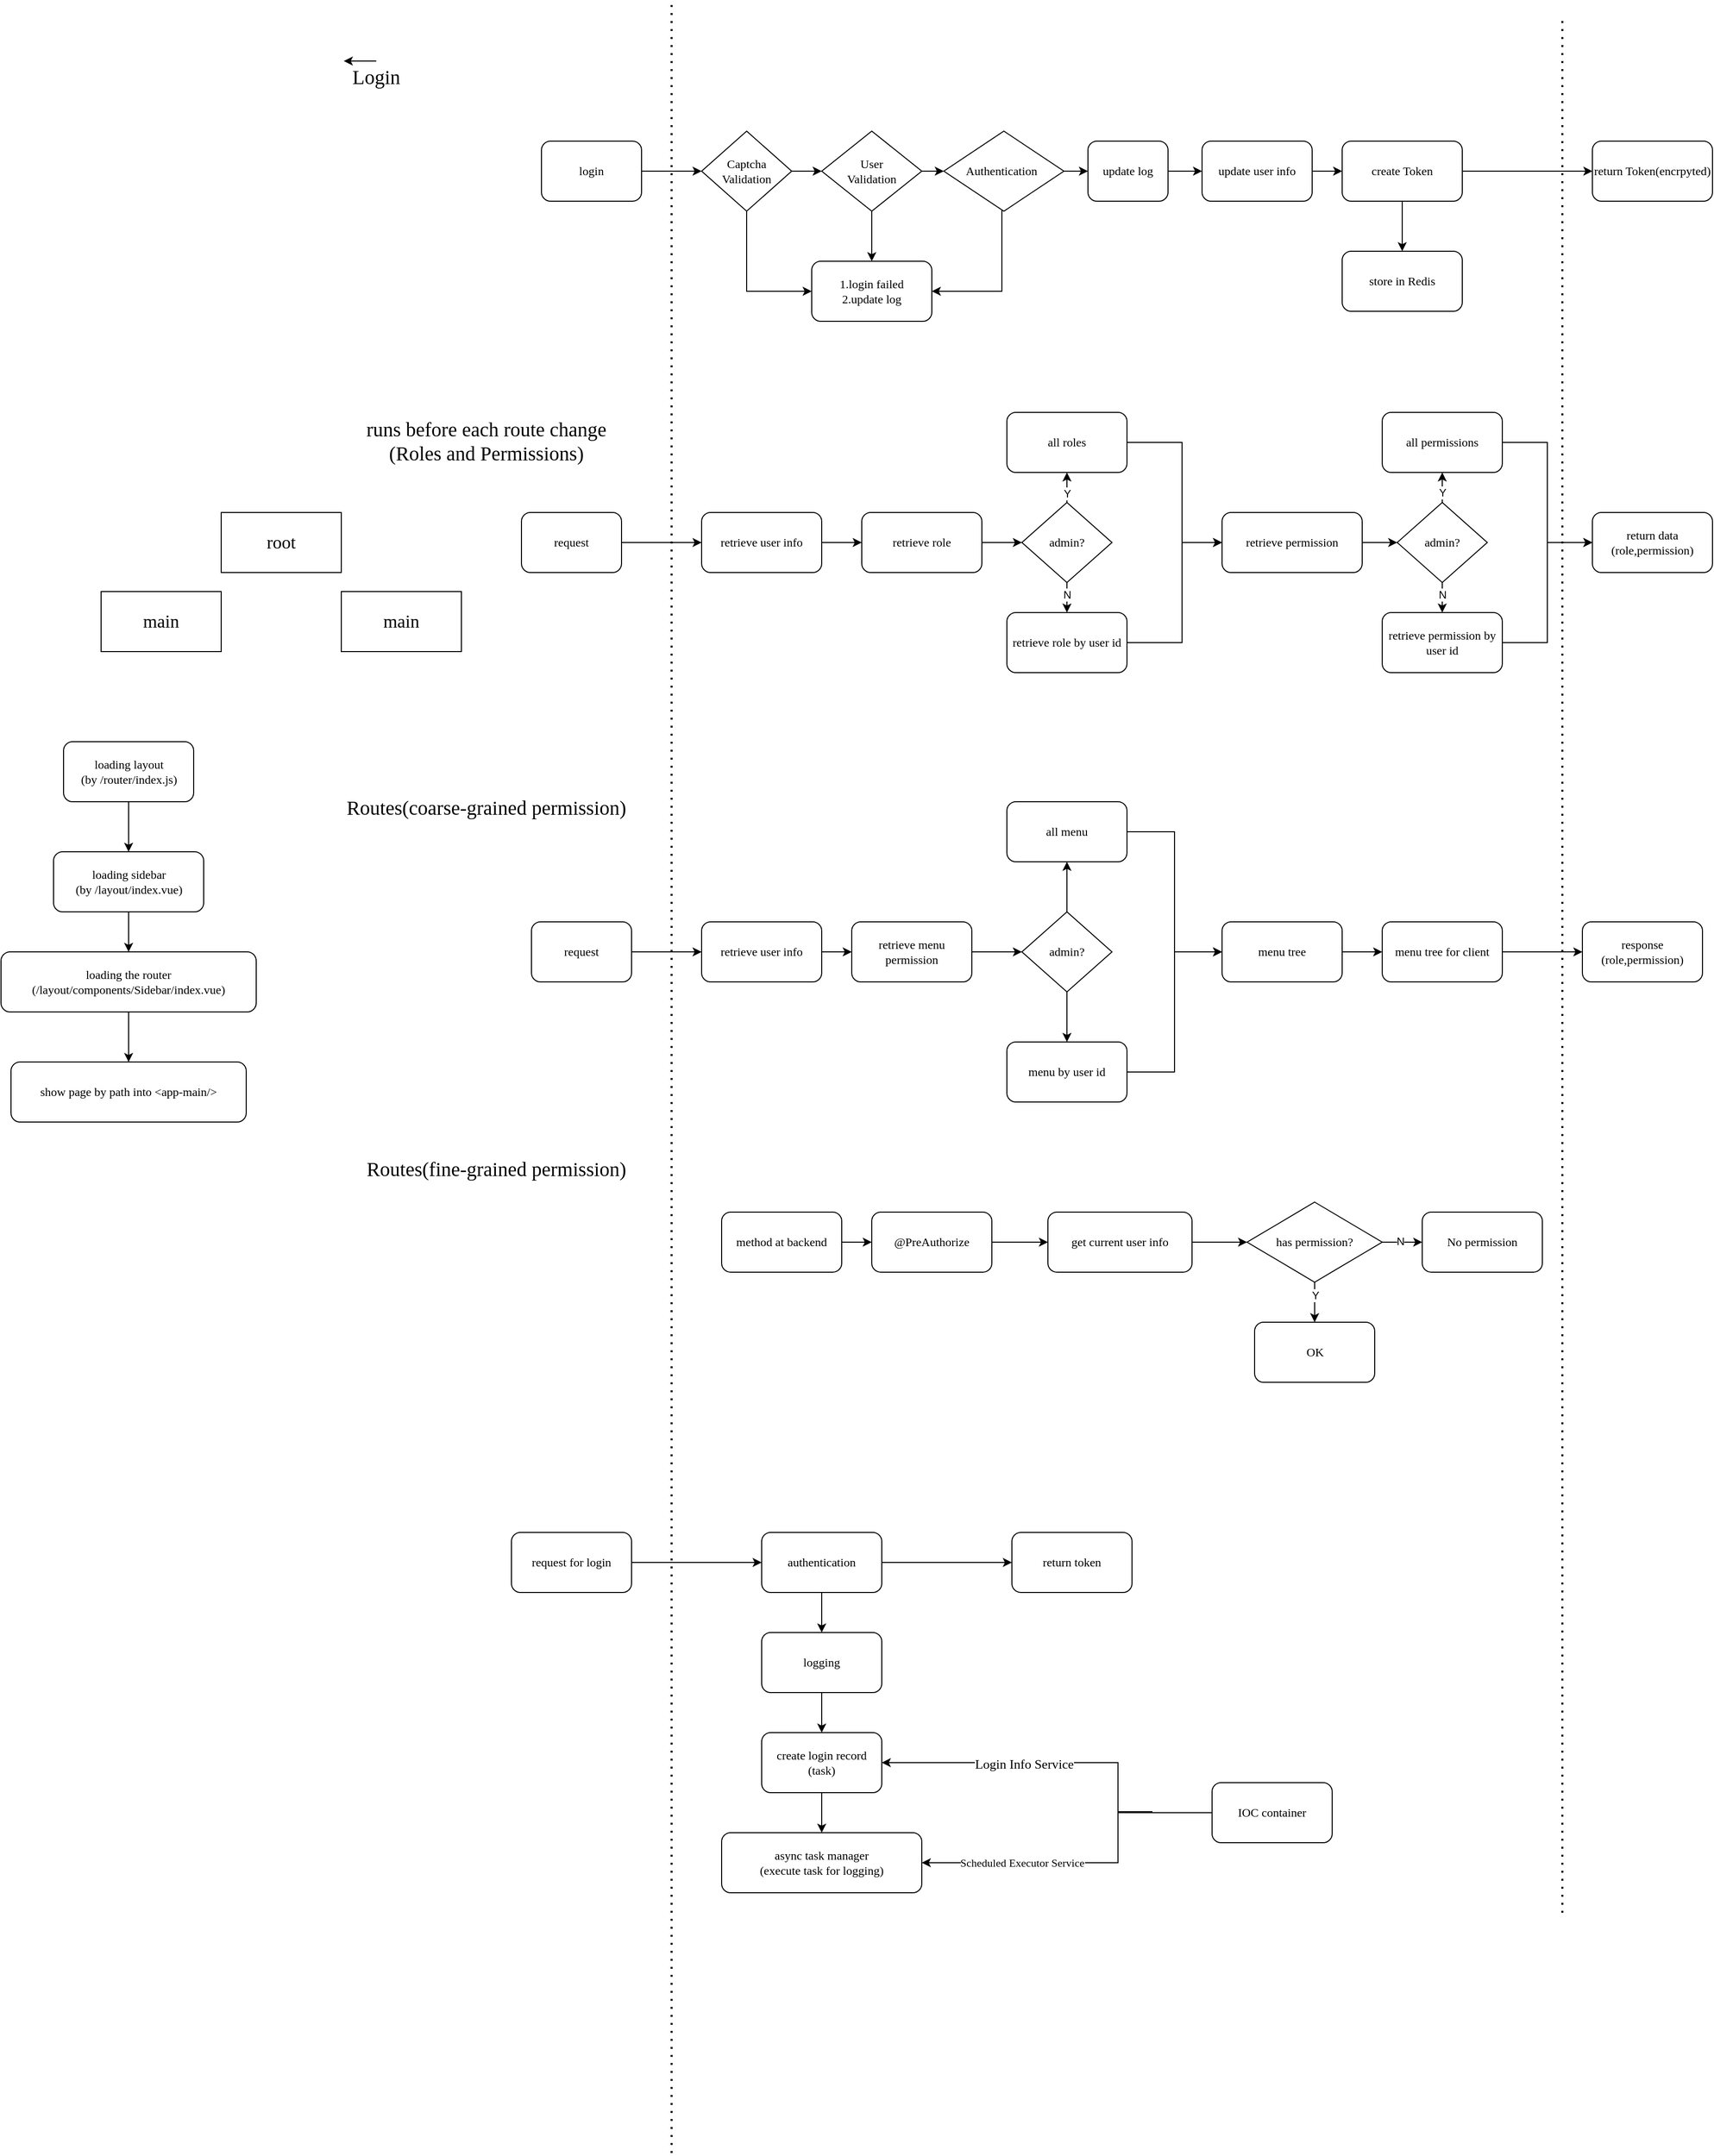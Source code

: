 <mxfile version="26.0.11" pages="2">
  <diagram name="Page-1" id="rQqcl2kig_iTycEZi-9l">
    <mxGraphModel dx="1887" dy="1795" grid="1" gridSize="10" guides="1" tooltips="1" connect="1" arrows="1" fold="1" page="1" pageScale="1" pageWidth="850" pageHeight="1100" math="0" shadow="0">
      <root>
        <mxCell id="0" />
        <mxCell id="1" parent="0" />
        <mxCell id="m5d_hZIyM7z54G5IkSNM-12" value="" style="edgeStyle=orthogonalEdgeStyle;rounded=0;orthogonalLoop=1;jettySize=auto;html=1;fontFamily=Verdana;fontSize=12;" parent="1" source="eg8aC_I5qG92ozN-rTJt-1" target="m5d_hZIyM7z54G5IkSNM-1" edge="1">
          <mxGeometry relative="1" as="geometry" />
        </mxCell>
        <mxCell id="eg8aC_I5qG92ozN-rTJt-1" value="&lt;font&gt;login&lt;/font&gt;" style="rounded=1;whiteSpace=wrap;html=1;fontFamily=Verdana;fontSize=12;" parent="1" vertex="1">
          <mxGeometry x="240" y="130" width="100" height="60" as="geometry" />
        </mxCell>
        <mxCell id="eg8aC_I5qG92ozN-rTJt-2" value="" style="endArrow=none;dashed=1;html=1;dashPattern=1 3;strokeWidth=2;rounded=0;fontFamily=Verdana;fontSize=12;" parent="1" edge="1">
          <mxGeometry width="50" height="50" relative="1" as="geometry">
            <mxPoint x="370" y="2140" as="sourcePoint" />
            <mxPoint x="370" y="-10" as="targetPoint" />
          </mxGeometry>
        </mxCell>
        <mxCell id="m5d_hZIyM7z54G5IkSNM-14" style="edgeStyle=orthogonalEdgeStyle;rounded=0;orthogonalLoop=1;jettySize=auto;html=1;entryX=0;entryY=0.5;entryDx=0;entryDy=0;" parent="1" source="m5d_hZIyM7z54G5IkSNM-1" target="m5d_hZIyM7z54G5IkSNM-4" edge="1">
          <mxGeometry relative="1" as="geometry">
            <Array as="points">
              <mxPoint x="445" y="280" />
            </Array>
          </mxGeometry>
        </mxCell>
        <mxCell id="m5d_hZIyM7z54G5IkSNM-16" value="" style="edgeStyle=orthogonalEdgeStyle;rounded=0;orthogonalLoop=1;jettySize=auto;html=1;" parent="1" source="m5d_hZIyM7z54G5IkSNM-1" target="m5d_hZIyM7z54G5IkSNM-2" edge="1">
          <mxGeometry relative="1" as="geometry" />
        </mxCell>
        <mxCell id="m5d_hZIyM7z54G5IkSNM-1" value="&lt;font&gt;Captcha&lt;br&gt;Validation&lt;/font&gt;" style="rhombus;whiteSpace=wrap;html=1;fontFamily=Verdana;fontSize=12;" parent="1" vertex="1">
          <mxGeometry x="400" y="120" width="90" height="80" as="geometry" />
        </mxCell>
        <mxCell id="m5d_hZIyM7z54G5IkSNM-13" value="" style="edgeStyle=orthogonalEdgeStyle;rounded=0;orthogonalLoop=1;jettySize=auto;html=1;" parent="1" source="m5d_hZIyM7z54G5IkSNM-2" target="m5d_hZIyM7z54G5IkSNM-4" edge="1">
          <mxGeometry relative="1" as="geometry" />
        </mxCell>
        <mxCell id="m5d_hZIyM7z54G5IkSNM-17" value="" style="edgeStyle=orthogonalEdgeStyle;rounded=0;orthogonalLoop=1;jettySize=auto;html=1;" parent="1" source="m5d_hZIyM7z54G5IkSNM-2" target="m5d_hZIyM7z54G5IkSNM-3" edge="1">
          <mxGeometry relative="1" as="geometry" />
        </mxCell>
        <mxCell id="m5d_hZIyM7z54G5IkSNM-2" value="User&lt;div&gt;Validation&lt;/div&gt;" style="rhombus;whiteSpace=wrap;html=1;fontFamily=Verdana;fontSize=12;" parent="1" vertex="1">
          <mxGeometry x="520" y="120" width="100" height="80" as="geometry" />
        </mxCell>
        <mxCell id="m5d_hZIyM7z54G5IkSNM-15" style="edgeStyle=orthogonalEdgeStyle;rounded=0;orthogonalLoop=1;jettySize=auto;html=1;entryX=1;entryY=0.5;entryDx=0;entryDy=0;" parent="1" source="m5d_hZIyM7z54G5IkSNM-3" target="m5d_hZIyM7z54G5IkSNM-4" edge="1">
          <mxGeometry relative="1" as="geometry">
            <Array as="points">
              <mxPoint x="700" y="280" />
            </Array>
          </mxGeometry>
        </mxCell>
        <mxCell id="m5d_hZIyM7z54G5IkSNM-18" value="" style="edgeStyle=orthogonalEdgeStyle;rounded=0;orthogonalLoop=1;jettySize=auto;html=1;" parent="1" source="m5d_hZIyM7z54G5IkSNM-3" target="m5d_hZIyM7z54G5IkSNM-6" edge="1">
          <mxGeometry relative="1" as="geometry" />
        </mxCell>
        <mxCell id="m5d_hZIyM7z54G5IkSNM-3" value="&lt;div style=&quot;text-align: center;&quot;&gt;&lt;span style=&quot;background-color: transparent; color: light-dark(rgb(0, 0, 0), rgb(255, 255, 255));&quot;&gt;Authentication&lt;/span&gt;&lt;span style=&quot;background-color: transparent; color: light-dark(rgb(0, 0, 0), rgb(255, 255, 255)); white-space: pre;&quot;&gt;&#x9;&lt;/span&gt;&lt;/div&gt;" style="rhombus;whiteSpace=wrap;html=1;fontFamily=Verdana;fontSize=12;align=right;" parent="1" vertex="1">
          <mxGeometry x="642" y="120" width="120" height="80" as="geometry" />
        </mxCell>
        <mxCell id="m5d_hZIyM7z54G5IkSNM-4" value="1.login failed&lt;div&gt;2.update log&lt;/div&gt;" style="rounded=1;whiteSpace=wrap;html=1;fontFamily=Verdana;align=center;fontSize=12;" parent="1" vertex="1">
          <mxGeometry x="510" y="250" width="120" height="60" as="geometry" />
        </mxCell>
        <mxCell id="m5d_hZIyM7z54G5IkSNM-19" value="" style="edgeStyle=orthogonalEdgeStyle;rounded=0;orthogonalLoop=1;jettySize=auto;html=1;" parent="1" source="m5d_hZIyM7z54G5IkSNM-6" target="m5d_hZIyM7z54G5IkSNM-7" edge="1">
          <mxGeometry relative="1" as="geometry" />
        </mxCell>
        <mxCell id="m5d_hZIyM7z54G5IkSNM-6" value="update log" style="rounded=1;whiteSpace=wrap;html=1;fontFamily=Verdana;fontSize=12;" parent="1" vertex="1">
          <mxGeometry x="786" y="130" width="80" height="60" as="geometry" />
        </mxCell>
        <mxCell id="m5d_hZIyM7z54G5IkSNM-20" value="" style="edgeStyle=orthogonalEdgeStyle;rounded=0;orthogonalLoop=1;jettySize=auto;html=1;" parent="1" source="m5d_hZIyM7z54G5IkSNM-7" target="m5d_hZIyM7z54G5IkSNM-8" edge="1">
          <mxGeometry relative="1" as="geometry" />
        </mxCell>
        <mxCell id="m5d_hZIyM7z54G5IkSNM-7" value="update user info" style="rounded=1;whiteSpace=wrap;html=1;fontFamily=Verdana;fontSize=12;" parent="1" vertex="1">
          <mxGeometry x="900" y="130" width="110" height="60" as="geometry" />
        </mxCell>
        <mxCell id="m5d_hZIyM7z54G5IkSNM-21" value="" style="edgeStyle=orthogonalEdgeStyle;rounded=0;orthogonalLoop=1;jettySize=auto;html=1;" parent="1" source="m5d_hZIyM7z54G5IkSNM-8" target="m5d_hZIyM7z54G5IkSNM-9" edge="1">
          <mxGeometry relative="1" as="geometry" />
        </mxCell>
        <mxCell id="m5d_hZIyM7z54G5IkSNM-22" value="" style="edgeStyle=orthogonalEdgeStyle;rounded=0;orthogonalLoop=1;jettySize=auto;html=1;" parent="1" source="m5d_hZIyM7z54G5IkSNM-8" target="m5d_hZIyM7z54G5IkSNM-10" edge="1">
          <mxGeometry relative="1" as="geometry" />
        </mxCell>
        <mxCell id="m5d_hZIyM7z54G5IkSNM-8" value="create Token" style="rounded=1;whiteSpace=wrap;html=1;fontFamily=Verdana;fontSize=12;" parent="1" vertex="1">
          <mxGeometry x="1040" y="130" width="120" height="60" as="geometry" />
        </mxCell>
        <mxCell id="m5d_hZIyM7z54G5IkSNM-9" value="store in Redis" style="rounded=1;whiteSpace=wrap;html=1;fontFamily=Verdana;fontSize=12;" parent="1" vertex="1">
          <mxGeometry x="1040" y="240" width="120" height="60" as="geometry" />
        </mxCell>
        <mxCell id="m5d_hZIyM7z54G5IkSNM-10" value="return Token(encrpyted)" style="rounded=1;whiteSpace=wrap;html=1;fontFamily=Verdana;fontSize=12;" parent="1" vertex="1">
          <mxGeometry x="1290" y="130" width="120" height="60" as="geometry" />
        </mxCell>
        <mxCell id="m5d_hZIyM7z54G5IkSNM-11" value="" style="endArrow=none;dashed=1;html=1;dashPattern=1 3;strokeWidth=2;rounded=0;fontFamily=Verdana;fontSize=12;" parent="1" edge="1">
          <mxGeometry width="50" height="50" relative="1" as="geometry">
            <mxPoint x="1260" y="1900" as="sourcePoint" />
            <mxPoint x="1260" y="10" as="targetPoint" />
          </mxGeometry>
        </mxCell>
        <mxCell id="m5d_hZIyM7z54G5IkSNM-23" value="&lt;font style=&quot;font-size: 20px;&quot; face=&quot;Verdana&quot;&gt;Login&lt;/font&gt;" style="text;html=1;align=center;verticalAlign=middle;whiteSpace=wrap;rounded=0;" parent="1" vertex="1">
          <mxGeometry x="10" y="50" width="130" height="30" as="geometry" />
        </mxCell>
        <mxCell id="m5d_hZIyM7z54G5IkSNM-24" value="&lt;font style=&quot;&quot; face=&quot;Verdana&quot;&gt;&lt;span style=&quot;font-size: 20px;&quot;&gt;&lt;br&gt;&lt;/span&gt;&lt;/font&gt;&lt;span style=&quot;font-family: Verdana; font-size: 20px;&quot;&gt;runs before each route change&lt;/span&gt;&lt;font style=&quot;&quot; face=&quot;Verdana&quot;&gt;&lt;br&gt;&lt;span style=&quot;font-size: 20px;&quot;&gt;(&lt;/span&gt;&lt;/font&gt;&lt;span style=&quot;font-family: Verdana; font-size: 20px;&quot;&gt;Roles and Permissions&lt;/span&gt;&lt;font style=&quot;&quot; face=&quot;Verdana&quot;&gt;&lt;span style=&quot;font-size: 20px;&quot;&gt;)&lt;/span&gt;&lt;/font&gt;" style="text;html=1;align=center;verticalAlign=middle;whiteSpace=wrap;rounded=0;" parent="1" vertex="1">
          <mxGeometry x="-10" y="382" width="390" height="69" as="geometry" />
        </mxCell>
        <mxCell id="m5d_hZIyM7z54G5IkSNM-27" value="" style="edgeStyle=orthogonalEdgeStyle;rounded=0;orthogonalLoop=1;jettySize=auto;html=1;" parent="1" source="m5d_hZIyM7z54G5IkSNM-25" target="m5d_hZIyM7z54G5IkSNM-26" edge="1">
          <mxGeometry relative="1" as="geometry" />
        </mxCell>
        <mxCell id="m5d_hZIyM7z54G5IkSNM-25" value="request" style="rounded=1;whiteSpace=wrap;html=1;fontFamily=Verdana;fontSize=12;" parent="1" vertex="1">
          <mxGeometry x="220" y="501" width="100" height="60" as="geometry" />
        </mxCell>
        <mxCell id="m5d_hZIyM7z54G5IkSNM-29" value="" style="edgeStyle=orthogonalEdgeStyle;rounded=0;orthogonalLoop=1;jettySize=auto;html=1;" parent="1" source="m5d_hZIyM7z54G5IkSNM-26" target="m5d_hZIyM7z54G5IkSNM-28" edge="1">
          <mxGeometry relative="1" as="geometry" />
        </mxCell>
        <mxCell id="m5d_hZIyM7z54G5IkSNM-26" value="retrieve user info" style="rounded=1;whiteSpace=wrap;html=1;fontFamily=Verdana;fontSize=12;" parent="1" vertex="1">
          <mxGeometry x="400" y="501" width="120" height="60" as="geometry" />
        </mxCell>
        <mxCell id="m5d_hZIyM7z54G5IkSNM-35" value="" style="edgeStyle=orthogonalEdgeStyle;rounded=0;orthogonalLoop=1;jettySize=auto;html=1;" parent="1" source="m5d_hZIyM7z54G5IkSNM-28" target="m5d_hZIyM7z54G5IkSNM-30" edge="1">
          <mxGeometry relative="1" as="geometry" />
        </mxCell>
        <mxCell id="m5d_hZIyM7z54G5IkSNM-28" value="retrieve role" style="rounded=1;whiteSpace=wrap;html=1;fontFamily=Verdana;fontSize=12;" parent="1" vertex="1">
          <mxGeometry x="560" y="501" width="120" height="60" as="geometry" />
        </mxCell>
        <mxCell id="m5d_hZIyM7z54G5IkSNM-33" value="" style="edgeStyle=orthogonalEdgeStyle;rounded=0;orthogonalLoop=1;jettySize=auto;html=1;" parent="1" source="m5d_hZIyM7z54G5IkSNM-30" target="m5d_hZIyM7z54G5IkSNM-31" edge="1">
          <mxGeometry relative="1" as="geometry" />
        </mxCell>
        <mxCell id="m5d_hZIyM7z54G5IkSNM-42" value="N" style="edgeLabel;html=1;align=center;verticalAlign=middle;resizable=0;points=[];" parent="m5d_hZIyM7z54G5IkSNM-33" vertex="1" connectable="0">
          <mxGeometry x="0.129" y="-1" relative="1" as="geometry">
            <mxPoint x="-1" as="offset" />
          </mxGeometry>
        </mxCell>
        <mxCell id="m5d_hZIyM7z54G5IkSNM-36" value="" style="edgeStyle=orthogonalEdgeStyle;rounded=0;orthogonalLoop=1;jettySize=auto;html=1;" parent="1" source="m5d_hZIyM7z54G5IkSNM-30" target="m5d_hZIyM7z54G5IkSNM-34" edge="1">
          <mxGeometry relative="1" as="geometry" />
        </mxCell>
        <mxCell id="m5d_hZIyM7z54G5IkSNM-41" value="Y" style="edgeLabel;html=1;align=center;verticalAlign=middle;resizable=0;points=[];" parent="m5d_hZIyM7z54G5IkSNM-36" vertex="1" connectable="0">
          <mxGeometry x="-0.64" y="-1" relative="1" as="geometry">
            <mxPoint x="-1" as="offset" />
          </mxGeometry>
        </mxCell>
        <mxCell id="m5d_hZIyM7z54G5IkSNM-30" value="admin?" style="rhombus;whiteSpace=wrap;html=1;fontFamily=Verdana;fontSize=12;" parent="1" vertex="1">
          <mxGeometry x="720" y="491" width="90" height="80" as="geometry" />
        </mxCell>
        <mxCell id="m5d_hZIyM7z54G5IkSNM-38" style="edgeStyle=orthogonalEdgeStyle;rounded=0;orthogonalLoop=1;jettySize=auto;html=1;entryX=0;entryY=0.5;entryDx=0;entryDy=0;" parent="1" source="m5d_hZIyM7z54G5IkSNM-31" target="m5d_hZIyM7z54G5IkSNM-37" edge="1">
          <mxGeometry relative="1" as="geometry">
            <Array as="points">
              <mxPoint x="880" y="631" />
              <mxPoint x="880" y="531" />
            </Array>
          </mxGeometry>
        </mxCell>
        <mxCell id="m5d_hZIyM7z54G5IkSNM-31" value="retrieve role by user id" style="rounded=1;whiteSpace=wrap;html=1;fontFamily=Verdana;fontSize=12;" parent="1" vertex="1">
          <mxGeometry x="705" y="601" width="120" height="60" as="geometry" />
        </mxCell>
        <mxCell id="m5d_hZIyM7z54G5IkSNM-39" style="edgeStyle=orthogonalEdgeStyle;rounded=0;orthogonalLoop=1;jettySize=auto;html=1;entryX=0;entryY=0.5;entryDx=0;entryDy=0;" parent="1" source="m5d_hZIyM7z54G5IkSNM-34" target="m5d_hZIyM7z54G5IkSNM-37" edge="1">
          <mxGeometry relative="1" as="geometry">
            <mxPoint x="890" y="531" as="targetPoint" />
            <Array as="points">
              <mxPoint x="880" y="431" />
              <mxPoint x="880" y="531" />
            </Array>
          </mxGeometry>
        </mxCell>
        <mxCell id="m5d_hZIyM7z54G5IkSNM-34" value="all roles" style="rounded=1;whiteSpace=wrap;html=1;fontFamily=Verdana;fontSize=12;" parent="1" vertex="1">
          <mxGeometry x="705" y="401" width="120" height="60" as="geometry" />
        </mxCell>
        <mxCell id="m5d_hZIyM7z54G5IkSNM-46" value="" style="edgeStyle=orthogonalEdgeStyle;rounded=0;orthogonalLoop=1;jettySize=auto;html=1;" parent="1" source="m5d_hZIyM7z54G5IkSNM-37" target="m5d_hZIyM7z54G5IkSNM-43" edge="1">
          <mxGeometry relative="1" as="geometry" />
        </mxCell>
        <mxCell id="m5d_hZIyM7z54G5IkSNM-37" value="retrieve permission" style="rounded=1;whiteSpace=wrap;html=1;fontFamily=Verdana;fontSize=12;" parent="1" vertex="1">
          <mxGeometry x="920" y="501" width="140" height="60" as="geometry" />
        </mxCell>
        <mxCell id="m5d_hZIyM7z54G5IkSNM-47" value="" style="edgeStyle=orthogonalEdgeStyle;rounded=0;orthogonalLoop=1;jettySize=auto;html=1;" parent="1" source="m5d_hZIyM7z54G5IkSNM-43" target="m5d_hZIyM7z54G5IkSNM-44" edge="1">
          <mxGeometry relative="1" as="geometry" />
        </mxCell>
        <mxCell id="m5d_hZIyM7z54G5IkSNM-54" value="Y" style="edgeLabel;html=1;align=center;verticalAlign=middle;resizable=0;points=[];" parent="m5d_hZIyM7z54G5IkSNM-47" vertex="1" connectable="0">
          <mxGeometry x="-0.349" relative="1" as="geometry">
            <mxPoint y="6" as="offset" />
          </mxGeometry>
        </mxCell>
        <mxCell id="m5d_hZIyM7z54G5IkSNM-48" value="" style="edgeStyle=orthogonalEdgeStyle;rounded=0;orthogonalLoop=1;jettySize=auto;html=1;" parent="1" source="m5d_hZIyM7z54G5IkSNM-43" target="m5d_hZIyM7z54G5IkSNM-45" edge="1">
          <mxGeometry relative="1" as="geometry">
            <Array as="points">
              <mxPoint x="1140" y="580" />
              <mxPoint x="1140" y="580" />
            </Array>
          </mxGeometry>
        </mxCell>
        <mxCell id="m5d_hZIyM7z54G5IkSNM-55" value="N" style="edgeLabel;html=1;align=center;verticalAlign=middle;resizable=0;points=[];" parent="m5d_hZIyM7z54G5IkSNM-48" vertex="1" connectable="0">
          <mxGeometry x="-0.22" y="1" relative="1" as="geometry">
            <mxPoint x="-1" as="offset" />
          </mxGeometry>
        </mxCell>
        <mxCell id="m5d_hZIyM7z54G5IkSNM-43" value="admin?" style="rhombus;whiteSpace=wrap;html=1;fontFamily=Verdana;fontSize=12;" parent="1" vertex="1">
          <mxGeometry x="1095" y="491" width="90" height="80" as="geometry" />
        </mxCell>
        <mxCell id="m5d_hZIyM7z54G5IkSNM-51" style="edgeStyle=orthogonalEdgeStyle;rounded=0;orthogonalLoop=1;jettySize=auto;html=1;entryX=0;entryY=0.5;entryDx=0;entryDy=0;" parent="1" source="m5d_hZIyM7z54G5IkSNM-44" target="m5d_hZIyM7z54G5IkSNM-49" edge="1">
          <mxGeometry relative="1" as="geometry" />
        </mxCell>
        <mxCell id="m5d_hZIyM7z54G5IkSNM-44" value="all permissions" style="rounded=1;whiteSpace=wrap;html=1;fontFamily=Verdana;fontSize=12;" parent="1" vertex="1">
          <mxGeometry x="1080" y="401" width="120" height="60" as="geometry" />
        </mxCell>
        <mxCell id="m5d_hZIyM7z54G5IkSNM-52" style="edgeStyle=orthogonalEdgeStyle;rounded=0;orthogonalLoop=1;jettySize=auto;html=1;entryX=0;entryY=0.5;entryDx=0;entryDy=0;" parent="1" source="m5d_hZIyM7z54G5IkSNM-45" target="m5d_hZIyM7z54G5IkSNM-49" edge="1">
          <mxGeometry relative="1" as="geometry" />
        </mxCell>
        <mxCell id="m5d_hZIyM7z54G5IkSNM-45" value="retrieve permission by user id" style="rounded=1;whiteSpace=wrap;html=1;fontFamily=Verdana;fontSize=12;" parent="1" vertex="1">
          <mxGeometry x="1080" y="601" width="120" height="60" as="geometry" />
        </mxCell>
        <mxCell id="m5d_hZIyM7z54G5IkSNM-49" value="return data&lt;br&gt;(role,permission)" style="rounded=1;whiteSpace=wrap;html=1;fontFamily=Verdana;fontSize=12;" parent="1" vertex="1">
          <mxGeometry x="1290" y="501" width="120" height="60" as="geometry" />
        </mxCell>
        <mxCell id="m5d_hZIyM7z54G5IkSNM-56" value="&lt;font face=&quot;Verdana&quot;&gt;&lt;span style=&quot;font-size: 20px;&quot;&gt;Routes(coarse-grained permission)&lt;/span&gt;&lt;/font&gt;" style="text;html=1;align=center;verticalAlign=middle;whiteSpace=wrap;rounded=0;" parent="1" vertex="1">
          <mxGeometry x="-10" y="760" width="390" height="69" as="geometry" />
        </mxCell>
        <mxCell id="m5d_hZIyM7z54G5IkSNM-57" value="root" style="rounded=0;whiteSpace=wrap;html=1;fontSize=18;fontFamily=Verdana;" parent="1" vertex="1">
          <mxGeometry x="-80" y="501" width="120" height="60" as="geometry" />
        </mxCell>
        <mxCell id="m5d_hZIyM7z54G5IkSNM-58" value="main" style="rounded=0;whiteSpace=wrap;html=1;fontSize=18;fontFamily=Verdana;" parent="1" vertex="1">
          <mxGeometry x="-200" y="580" width="120" height="60" as="geometry" />
        </mxCell>
        <mxCell id="m5d_hZIyM7z54G5IkSNM-59" value="main" style="rounded=0;whiteSpace=wrap;html=1;fontSize=18;fontFamily=Verdana;" parent="1" vertex="1">
          <mxGeometry x="40" y="580" width="120" height="60" as="geometry" />
        </mxCell>
        <mxCell id="CBuKBtikBDBGnHLjB644-8" value="" style="edgeStyle=orthogonalEdgeStyle;rounded=0;orthogonalLoop=1;jettySize=auto;html=1;" parent="1" source="CBuKBtikBDBGnHLjB644-1" target="CBuKBtikBDBGnHLjB644-2" edge="1">
          <mxGeometry relative="1" as="geometry" />
        </mxCell>
        <mxCell id="CBuKBtikBDBGnHLjB644-1" value="loading layout&lt;br&gt;(by /router/index.js)" style="rounded=1;whiteSpace=wrap;html=1;fontFamily=Verdana;fontSize=12;" parent="1" vertex="1">
          <mxGeometry x="-237.5" y="730" width="130" height="60" as="geometry" />
        </mxCell>
        <mxCell id="CBuKBtikBDBGnHLjB644-9" value="" style="edgeStyle=orthogonalEdgeStyle;rounded=0;orthogonalLoop=1;jettySize=auto;html=1;" parent="1" source="CBuKBtikBDBGnHLjB644-2" target="CBuKBtikBDBGnHLjB644-3" edge="1">
          <mxGeometry relative="1" as="geometry" />
        </mxCell>
        <mxCell id="CBuKBtikBDBGnHLjB644-2" value="loading sidebar&lt;br&gt;(by /layout/index.vue)" style="rounded=1;whiteSpace=wrap;html=1;fontFamily=Verdana;fontSize=12;" parent="1" vertex="1">
          <mxGeometry x="-247.5" y="840" width="150" height="60" as="geometry" />
        </mxCell>
        <mxCell id="CBuKBtikBDBGnHLjB644-10" value="" style="edgeStyle=orthogonalEdgeStyle;rounded=0;orthogonalLoop=1;jettySize=auto;html=1;" parent="1" source="CBuKBtikBDBGnHLjB644-3" target="CBuKBtikBDBGnHLjB644-4" edge="1">
          <mxGeometry relative="1" as="geometry" />
        </mxCell>
        <mxCell id="CBuKBtikBDBGnHLjB644-3" value="loading the router&lt;br&gt;(/layout/components/Sidebar/index.vue)" style="rounded=1;whiteSpace=wrap;html=1;fontFamily=Verdana;fontSize=12;" parent="1" vertex="1">
          <mxGeometry x="-300" y="940" width="255" height="60" as="geometry" />
        </mxCell>
        <mxCell id="CBuKBtikBDBGnHLjB644-4" value="show page by path into &amp;lt;app-main/&amp;gt;" style="rounded=1;whiteSpace=wrap;html=1;fontFamily=Verdana;fontSize=12;" parent="1" vertex="1">
          <mxGeometry x="-290" y="1050" width="235" height="60" as="geometry" />
        </mxCell>
        <mxCell id="CBuKBtikBDBGnHLjB644-14" value="" style="edgeStyle=orthogonalEdgeStyle;rounded=0;orthogonalLoop=1;jettySize=auto;html=1;" parent="1" source="CBuKBtikBDBGnHLjB644-11" target="CBuKBtikBDBGnHLjB644-12" edge="1">
          <mxGeometry relative="1" as="geometry" />
        </mxCell>
        <mxCell id="CBuKBtikBDBGnHLjB644-11" value="request" style="rounded=1;whiteSpace=wrap;html=1;fontFamily=Verdana;fontSize=12;" parent="1" vertex="1">
          <mxGeometry x="230" y="910" width="100" height="60" as="geometry" />
        </mxCell>
        <mxCell id="CBuKBtikBDBGnHLjB644-15" value="" style="edgeStyle=orthogonalEdgeStyle;rounded=0;orthogonalLoop=1;jettySize=auto;html=1;" parent="1" source="CBuKBtikBDBGnHLjB644-12" target="CBuKBtikBDBGnHLjB644-13" edge="1">
          <mxGeometry relative="1" as="geometry" />
        </mxCell>
        <mxCell id="CBuKBtikBDBGnHLjB644-12" value="retrieve user info" style="rounded=1;whiteSpace=wrap;html=1;fontFamily=Verdana;fontSize=12;" parent="1" vertex="1">
          <mxGeometry x="400" y="910" width="120" height="60" as="geometry" />
        </mxCell>
        <mxCell id="CBuKBtikBDBGnHLjB644-17" value="" style="edgeStyle=orthogonalEdgeStyle;rounded=0;orthogonalLoop=1;jettySize=auto;html=1;" parent="1" source="CBuKBtikBDBGnHLjB644-13" target="CBuKBtikBDBGnHLjB644-16" edge="1">
          <mxGeometry relative="1" as="geometry" />
        </mxCell>
        <mxCell id="CBuKBtikBDBGnHLjB644-13" value="retrieve menu permission" style="rounded=1;whiteSpace=wrap;html=1;fontFamily=Verdana;fontSize=12;" parent="1" vertex="1">
          <mxGeometry x="550" y="910" width="120" height="60" as="geometry" />
        </mxCell>
        <mxCell id="CBuKBtikBDBGnHLjB644-20" value="" style="edgeStyle=orthogonalEdgeStyle;rounded=0;orthogonalLoop=1;jettySize=auto;html=1;" parent="1" source="CBuKBtikBDBGnHLjB644-16" target="CBuKBtikBDBGnHLjB644-19" edge="1">
          <mxGeometry relative="1" as="geometry" />
        </mxCell>
        <mxCell id="CBuKBtikBDBGnHLjB644-21" value="" style="edgeStyle=orthogonalEdgeStyle;rounded=0;orthogonalLoop=1;jettySize=auto;html=1;" parent="1" source="CBuKBtikBDBGnHLjB644-16" target="CBuKBtikBDBGnHLjB644-18" edge="1">
          <mxGeometry relative="1" as="geometry" />
        </mxCell>
        <mxCell id="CBuKBtikBDBGnHLjB644-16" value="admin?" style="rhombus;whiteSpace=wrap;html=1;fontFamily=Verdana;fontSize=12;" parent="1" vertex="1">
          <mxGeometry x="720" y="900" width="90" height="80" as="geometry" />
        </mxCell>
        <mxCell id="CBuKBtikBDBGnHLjB644-23" style="edgeStyle=orthogonalEdgeStyle;rounded=0;orthogonalLoop=1;jettySize=auto;html=1;entryX=0;entryY=0.5;entryDx=0;entryDy=0;" parent="1" source="CBuKBtikBDBGnHLjB644-18" target="CBuKBtikBDBGnHLjB644-22" edge="1">
          <mxGeometry relative="1" as="geometry" />
        </mxCell>
        <mxCell id="CBuKBtikBDBGnHLjB644-18" value="all menu" style="rounded=1;whiteSpace=wrap;html=1;fontFamily=Verdana;fontSize=12;" parent="1" vertex="1">
          <mxGeometry x="705" y="790" width="120" height="60" as="geometry" />
        </mxCell>
        <mxCell id="CBuKBtikBDBGnHLjB644-24" style="edgeStyle=orthogonalEdgeStyle;rounded=0;orthogonalLoop=1;jettySize=auto;html=1;entryX=0;entryY=0.5;entryDx=0;entryDy=0;" parent="1" source="CBuKBtikBDBGnHLjB644-19" target="CBuKBtikBDBGnHLjB644-22" edge="1">
          <mxGeometry relative="1" as="geometry" />
        </mxCell>
        <mxCell id="CBuKBtikBDBGnHLjB644-19" value="menu by user id" style="rounded=1;whiteSpace=wrap;html=1;fontFamily=Verdana;fontSize=12;" parent="1" vertex="1">
          <mxGeometry x="705" y="1030" width="120" height="60" as="geometry" />
        </mxCell>
        <mxCell id="CBuKBtikBDBGnHLjB644-26" value="" style="edgeStyle=orthogonalEdgeStyle;rounded=0;orthogonalLoop=1;jettySize=auto;html=1;" parent="1" source="CBuKBtikBDBGnHLjB644-22" target="CBuKBtikBDBGnHLjB644-25" edge="1">
          <mxGeometry relative="1" as="geometry" />
        </mxCell>
        <mxCell id="CBuKBtikBDBGnHLjB644-22" value="menu tree" style="rounded=1;whiteSpace=wrap;html=1;fontFamily=Verdana;fontSize=12;" parent="1" vertex="1">
          <mxGeometry x="920" y="910" width="120" height="60" as="geometry" />
        </mxCell>
        <mxCell id="CBuKBtikBDBGnHLjB644-28" value="" style="edgeStyle=orthogonalEdgeStyle;rounded=0;orthogonalLoop=1;jettySize=auto;html=1;" parent="1" source="CBuKBtikBDBGnHLjB644-25" target="CBuKBtikBDBGnHLjB644-27" edge="1">
          <mxGeometry relative="1" as="geometry" />
        </mxCell>
        <mxCell id="CBuKBtikBDBGnHLjB644-25" value="menu tree for client" style="rounded=1;whiteSpace=wrap;html=1;fontFamily=Verdana;fontSize=12;" parent="1" vertex="1">
          <mxGeometry x="1080" y="910" width="120" height="60" as="geometry" />
        </mxCell>
        <mxCell id="CBuKBtikBDBGnHLjB644-27" value="response&lt;br&gt;(role,permission)" style="rounded=1;whiteSpace=wrap;html=1;fontFamily=Verdana;fontSize=12;" parent="1" vertex="1">
          <mxGeometry x="1280" y="910" width="120" height="60" as="geometry" />
        </mxCell>
        <mxCell id="CBuKBtikBDBGnHLjB644-29" value="&lt;font face=&quot;Verdana&quot;&gt;&lt;span style=&quot;font-size: 20px;&quot;&gt;Routes(fine-grained permission)&lt;/span&gt;&lt;/font&gt;" style="text;html=1;align=center;verticalAlign=middle;whiteSpace=wrap;rounded=0;" parent="1" vertex="1">
          <mxGeometry y="1121" width="390" height="69" as="geometry" />
        </mxCell>
        <mxCell id="CBuKBtikBDBGnHLjB644-32" value="" style="edgeStyle=orthogonalEdgeStyle;rounded=0;orthogonalLoop=1;jettySize=auto;html=1;" parent="1" source="CBuKBtikBDBGnHLjB644-30" target="CBuKBtikBDBGnHLjB644-31" edge="1">
          <mxGeometry relative="1" as="geometry" />
        </mxCell>
        <mxCell id="CBuKBtikBDBGnHLjB644-30" value="method at backend" style="rounded=1;whiteSpace=wrap;html=1;fontFamily=Verdana;fontSize=12;" parent="1" vertex="1">
          <mxGeometry x="420" y="1200" width="120" height="60" as="geometry" />
        </mxCell>
        <mxCell id="CBuKBtikBDBGnHLjB644-35" value="" style="edgeStyle=orthogonalEdgeStyle;rounded=0;orthogonalLoop=1;jettySize=auto;html=1;" parent="1" source="CBuKBtikBDBGnHLjB644-31" target="CBuKBtikBDBGnHLjB644-33" edge="1">
          <mxGeometry relative="1" as="geometry" />
        </mxCell>
        <mxCell id="CBuKBtikBDBGnHLjB644-31" value="@PreAuthorize" style="rounded=1;whiteSpace=wrap;html=1;fontFamily=Verdana;fontSize=12;" parent="1" vertex="1">
          <mxGeometry x="570" y="1200" width="120" height="60" as="geometry" />
        </mxCell>
        <mxCell id="CBuKBtikBDBGnHLjB644-36" value="" style="edgeStyle=orthogonalEdgeStyle;rounded=0;orthogonalLoop=1;jettySize=auto;html=1;" parent="1" source="CBuKBtikBDBGnHLjB644-33" target="CBuKBtikBDBGnHLjB644-34" edge="1">
          <mxGeometry relative="1" as="geometry" />
        </mxCell>
        <mxCell id="CBuKBtikBDBGnHLjB644-33" value="get current user info" style="rounded=1;whiteSpace=wrap;html=1;fontFamily=Verdana;fontSize=12;" parent="1" vertex="1">
          <mxGeometry x="746" y="1200" width="144" height="60" as="geometry" />
        </mxCell>
        <mxCell id="CBuKBtikBDBGnHLjB644-38" value="" style="edgeStyle=orthogonalEdgeStyle;rounded=0;orthogonalLoop=1;jettySize=auto;html=1;" parent="1" source="CBuKBtikBDBGnHLjB644-34" target="CBuKBtikBDBGnHLjB644-37" edge="1">
          <mxGeometry relative="1" as="geometry" />
        </mxCell>
        <mxCell id="CBuKBtikBDBGnHLjB644-42" value="Y" style="edgeLabel;html=1;align=center;verticalAlign=middle;resizable=0;points=[];" parent="CBuKBtikBDBGnHLjB644-38" vertex="1" connectable="0">
          <mxGeometry x="-0.38" relative="1" as="geometry">
            <mxPoint as="offset" />
          </mxGeometry>
        </mxCell>
        <mxCell id="CBuKBtikBDBGnHLjB644-40" value="" style="edgeStyle=orthogonalEdgeStyle;rounded=0;orthogonalLoop=1;jettySize=auto;html=1;" parent="1" source="CBuKBtikBDBGnHLjB644-34" target="CBuKBtikBDBGnHLjB644-39" edge="1">
          <mxGeometry relative="1" as="geometry" />
        </mxCell>
        <mxCell id="CBuKBtikBDBGnHLjB644-41" value="N" style="edgeLabel;html=1;align=center;verticalAlign=middle;resizable=0;points=[];" parent="CBuKBtikBDBGnHLjB644-40" vertex="1" connectable="0">
          <mxGeometry x="-0.12" y="1" relative="1" as="geometry">
            <mxPoint as="offset" />
          </mxGeometry>
        </mxCell>
        <mxCell id="CBuKBtikBDBGnHLjB644-34" value="has permission?" style="rhombus;whiteSpace=wrap;html=1;fontFamily=Verdana;fontSize=12;" parent="1" vertex="1">
          <mxGeometry x="945" y="1190" width="135" height="80" as="geometry" />
        </mxCell>
        <mxCell id="CBuKBtikBDBGnHLjB644-37" value="OK" style="rounded=1;whiteSpace=wrap;html=1;fontFamily=Verdana;fontSize=12;" parent="1" vertex="1">
          <mxGeometry x="952.5" y="1310" width="120" height="60" as="geometry" />
        </mxCell>
        <mxCell id="CBuKBtikBDBGnHLjB644-39" value="No permission" style="rounded=1;whiteSpace=wrap;html=1;fontFamily=Verdana;fontSize=12;" parent="1" vertex="1">
          <mxGeometry x="1120" y="1200" width="120" height="60" as="geometry" />
        </mxCell>
        <mxCell id="lqz-1NNCMDTlAzUpcf73-6" style="edgeStyle=orthogonalEdgeStyle;rounded=0;orthogonalLoop=1;jettySize=auto;html=1;entryX=0;entryY=0.5;entryDx=0;entryDy=0;" parent="1" source="lqz-1NNCMDTlAzUpcf73-1" target="lqz-1NNCMDTlAzUpcf73-2" edge="1">
          <mxGeometry relative="1" as="geometry" />
        </mxCell>
        <mxCell id="lqz-1NNCMDTlAzUpcf73-1" value="request for login" style="rounded=1;whiteSpace=wrap;html=1;fontFamily=Verdana;fontSize=12;" parent="1" vertex="1">
          <mxGeometry x="210" y="1520" width="120" height="60" as="geometry" />
        </mxCell>
        <mxCell id="lqz-1NNCMDTlAzUpcf73-7" value="" style="edgeStyle=orthogonalEdgeStyle;rounded=0;orthogonalLoop=1;jettySize=auto;html=1;" parent="1" source="lqz-1NNCMDTlAzUpcf73-2" target="lqz-1NNCMDTlAzUpcf73-4" edge="1">
          <mxGeometry relative="1" as="geometry" />
        </mxCell>
        <mxCell id="lqz-1NNCMDTlAzUpcf73-16" style="edgeStyle=orthogonalEdgeStyle;rounded=0;orthogonalLoop=1;jettySize=auto;html=1;entryX=0;entryY=0.5;entryDx=0;entryDy=0;" parent="1" source="lqz-1NNCMDTlAzUpcf73-2" target="lqz-1NNCMDTlAzUpcf73-3" edge="1">
          <mxGeometry relative="1" as="geometry" />
        </mxCell>
        <mxCell id="lqz-1NNCMDTlAzUpcf73-2" value="authentication" style="rounded=1;whiteSpace=wrap;html=1;fontFamily=Verdana;fontSize=12;flipV=1;" parent="1" vertex="1">
          <mxGeometry x="460" y="1520" width="120" height="60" as="geometry" />
        </mxCell>
        <mxCell id="lqz-1NNCMDTlAzUpcf73-3" value="return token" style="rounded=1;whiteSpace=wrap;html=1;fontFamily=Verdana;fontSize=12;" parent="1" vertex="1">
          <mxGeometry x="710" y="1520" width="120" height="60" as="geometry" />
        </mxCell>
        <mxCell id="lqz-1NNCMDTlAzUpcf73-8" style="edgeStyle=orthogonalEdgeStyle;rounded=0;orthogonalLoop=1;jettySize=auto;html=1;entryX=0.5;entryY=0;entryDx=0;entryDy=0;" parent="1" source="lqz-1NNCMDTlAzUpcf73-4" target="lqz-1NNCMDTlAzUpcf73-5" edge="1">
          <mxGeometry relative="1" as="geometry">
            <Array as="points" />
            <mxPoint x="530" y="1830" as="targetPoint" />
          </mxGeometry>
        </mxCell>
        <mxCell id="lqz-1NNCMDTlAzUpcf73-4" value="logging" style="rounded=1;whiteSpace=wrap;html=1;fontFamily=Verdana;fontSize=12;flipV=1;" parent="1" vertex="1">
          <mxGeometry x="460" y="1620" width="120" height="60" as="geometry" />
        </mxCell>
        <mxCell id="b4560PDvRkyTxvqMkidR-8" value="" style="edgeStyle=orthogonalEdgeStyle;rounded=0;orthogonalLoop=1;jettySize=auto;html=1;" edge="1" parent="1" source="lqz-1NNCMDTlAzUpcf73-5">
          <mxGeometry relative="1" as="geometry">
            <mxPoint x="520" y="1820" as="targetPoint" />
          </mxGeometry>
        </mxCell>
        <mxCell id="lqz-1NNCMDTlAzUpcf73-5" value="create login record&lt;br&gt;(task)" style="rounded=1;whiteSpace=wrap;html=1;fontFamily=Verdana;fontSize=12;flipV=1;" parent="1" vertex="1">
          <mxGeometry x="460" y="1720" width="120" height="60" as="geometry" />
        </mxCell>
        <mxCell id="b4560PDvRkyTxvqMkidR-10" style="edgeStyle=orthogonalEdgeStyle;rounded=0;orthogonalLoop=1;jettySize=auto;html=1;entryX=1;entryY=0.5;entryDx=0;entryDy=0;exitX=0;exitY=0.5;exitDx=0;exitDy=0;" edge="1" parent="1" source="lqz-1NNCMDTlAzUpcf73-11" target="lqz-1NNCMDTlAzUpcf73-5">
          <mxGeometry relative="1" as="geometry">
            <mxPoint x="866" y="1800" as="sourcePoint" />
            <mxPoint x="596" y="1750" as="targetPoint" />
            <Array as="points">
              <mxPoint x="850" y="1799" />
              <mxPoint x="816" y="1799" />
              <mxPoint x="816" y="1750" />
            </Array>
          </mxGeometry>
        </mxCell>
        <mxCell id="b4560PDvRkyTxvqMkidR-11" value="&lt;div style=&quot;background-color: rgb(30, 31, 34);&quot;&gt;&lt;pre style=&quot;&quot;&gt;&lt;br&gt;&lt;/pre&gt;&lt;/div&gt;" style="edgeLabel;html=1;align=center;verticalAlign=middle;resizable=0;points=[];" vertex="1" connectable="0" parent="b4560PDvRkyTxvqMkidR-10">
          <mxGeometry x="0.451" relative="1" as="geometry">
            <mxPoint x="2" as="offset" />
          </mxGeometry>
        </mxCell>
        <mxCell id="b4560PDvRkyTxvqMkidR-13" value="&lt;pre&gt;&lt;br&gt;&lt;/pre&gt;" style="edgeLabel;html=1;align=center;verticalAlign=middle;resizable=0;points=[];fontFamily=Verdana;fontSize=12;fontColor=default;labelBackgroundColor=default;fillColor=none;gradientColor=none;" vertex="1" connectable="0" parent="b4560PDvRkyTxvqMkidR-10">
          <mxGeometry x="0.237" y="1" relative="1" as="geometry">
            <mxPoint as="offset" />
          </mxGeometry>
        </mxCell>
        <mxCell id="b4560PDvRkyTxvqMkidR-17" value="&lt;pre style=&quot;font-size: 12px;&quot;&gt;&lt;span style=&quot;font-size: 13.067px;&quot;&gt;&lt;font face=&quot;Verdana&quot;&gt;Login Info Service&lt;/font&gt;&lt;/span&gt;&lt;/pre&gt;" style="edgeLabel;html=1;align=center;verticalAlign=middle;resizable=0;points=[];" vertex="1" connectable="0" parent="b4560PDvRkyTxvqMkidR-10">
          <mxGeometry x="0.253" y="1" relative="1" as="geometry">
            <mxPoint as="offset" />
          </mxGeometry>
        </mxCell>
        <mxCell id="b4560PDvRkyTxvqMkidR-14" style="edgeStyle=orthogonalEdgeStyle;rounded=0;orthogonalLoop=1;jettySize=auto;html=1;entryX=1;entryY=0.5;entryDx=0;entryDy=0;" edge="1" parent="1" target="b4560PDvRkyTxvqMkidR-7">
          <mxGeometry relative="1" as="geometry">
            <mxPoint x="856" y="1800" as="sourcePoint" />
            <mxPoint x="626" y="1850" as="targetPoint" />
            <Array as="points">
              <mxPoint x="816" y="1800" />
              <mxPoint x="816" y="1850" />
            </Array>
          </mxGeometry>
        </mxCell>
        <mxCell id="b4560PDvRkyTxvqMkidR-15" value="Scheduled Executor Service" style="edgeLabel;html=1;align=center;verticalAlign=middle;resizable=0;points=[];fontFamily=Verdana;fontSize=11;" vertex="1" connectable="0" parent="b4560PDvRkyTxvqMkidR-14">
          <mxGeometry x="0.473" y="1" relative="1" as="geometry">
            <mxPoint x="24" y="-1" as="offset" />
          </mxGeometry>
        </mxCell>
        <mxCell id="lqz-1NNCMDTlAzUpcf73-11" value="IOC container" style="rounded=1;whiteSpace=wrap;html=1;fontFamily=Verdana;fontSize=12;" parent="1" vertex="1">
          <mxGeometry x="910" y="1770" width="120" height="60" as="geometry" />
        </mxCell>
        <mxCell id="yZzk37CZ2JHUc1ldqqFZ-1" style="edgeStyle=orthogonalEdgeStyle;rounded=0;orthogonalLoop=1;jettySize=auto;html=1;exitX=0.5;exitY=0;exitDx=0;exitDy=0;entryX=0.25;entryY=0;entryDx=0;entryDy=0;" edge="1" parent="1" source="m5d_hZIyM7z54G5IkSNM-23" target="m5d_hZIyM7z54G5IkSNM-23">
          <mxGeometry relative="1" as="geometry" />
        </mxCell>
        <mxCell id="b4560PDvRkyTxvqMkidR-9" value="" style="edgeStyle=orthogonalEdgeStyle;rounded=0;orthogonalLoop=1;jettySize=auto;html=1;" edge="1" parent="1" target="b4560PDvRkyTxvqMkidR-7">
          <mxGeometry relative="1" as="geometry">
            <mxPoint x="520" y="1880" as="sourcePoint" />
          </mxGeometry>
        </mxCell>
        <mxCell id="b4560PDvRkyTxvqMkidR-7" value="async task manager&lt;br&gt;(execute task for logging)" style="rounded=1;whiteSpace=wrap;html=1;fontFamily=Verdana;fontSize=12;flipV=1;" vertex="1" parent="1">
          <mxGeometry x="420" y="1820" width="200" height="60" as="geometry" />
        </mxCell>
      </root>
    </mxGraphModel>
  </diagram>
  <diagram id="Ovwauy3euwUM4U79DxcT" name="ページ2">
    <mxGraphModel dx="1521" dy="-350" grid="1" gridSize="10" guides="1" tooltips="1" connect="1" arrows="1" fold="1" page="1" pageScale="1" pageWidth="827" pageHeight="1169" math="0" shadow="0">
      <root>
        <mxCell id="0" />
        <mxCell id="1" parent="0" />
        <mxCell id="_uVued_3mZeK2PaKx_49-1" value="" style="html=1;verticalLabelPosition=bottom;align=center;labelBackgroundColor=#ffffff;verticalAlign=top;strokeWidth=2;strokeColor=#0080F0;shadow=0;dashed=0;shape=mxgraph.ios7.icons.user;" vertex="1" parent="1">
          <mxGeometry x="160" y="1520" width="30" height="30" as="geometry" />
        </mxCell>
        <mxCell id="_uVued_3mZeK2PaKx_49-2" value="SysLoginService" style="swimlane;fontStyle=0;childLayout=stackLayout;horizontal=1;startSize=26;horizontalStack=0;resizeParent=1;resizeParentMax=0;resizeLast=0;collapsible=1;marginBottom=0;align=center;fontSize=14;" vertex="1" parent="1">
          <mxGeometry x="334" y="1470" width="160" height="116" as="geometry" />
        </mxCell>
        <mxCell id="_uVued_3mZeK2PaKx_49-3" value="Authentication" style="text;strokeColor=none;fillColor=none;spacingLeft=4;spacingRight=4;overflow=hidden;rotatable=0;points=[[0,0.5],[1,0.5]];portConstraint=eastwest;fontSize=12;whiteSpace=wrap;html=1;" vertex="1" parent="_uVued_3mZeK2PaKx_49-2">
          <mxGeometry y="26" width="160" height="30" as="geometry" />
        </mxCell>
        <mxCell id="_uVued_3mZeK2PaKx_49-4" value="Logging" style="text;strokeColor=none;fillColor=none;spacingLeft=4;spacingRight=4;overflow=hidden;rotatable=0;points=[[0,0.5],[1,0.5]];portConstraint=eastwest;fontSize=12;whiteSpace=wrap;html=1;" vertex="1" parent="_uVued_3mZeK2PaKx_49-2">
          <mxGeometry y="56" width="160" height="30" as="geometry" />
        </mxCell>
        <mxCell id="_uVued_3mZeK2PaKx_49-5" value="Send login confimation mail" style="text;strokeColor=none;fillColor=none;spacingLeft=4;spacingRight=4;overflow=hidden;rotatable=0;points=[[0,0.5],[1,0.5]];portConstraint=eastwest;fontSize=12;whiteSpace=wrap;html=1;" vertex="1" parent="_uVued_3mZeK2PaKx_49-2">
          <mxGeometry y="86" width="160" height="30" as="geometry" />
        </mxCell>
        <mxCell id="_uVued_3mZeK2PaKx_49-6" value="" style="image;aspect=fixed;perimeter=ellipsePerimeter;html=1;align=center;shadow=0;dashed=0;spacingTop=3;image=img/lib/active_directory/windows_server.svg;" vertex="1" parent="1">
          <mxGeometry x="590" y="1503.81" width="61" height="74.39" as="geometry" />
        </mxCell>
        <mxCell id="_uVued_3mZeK2PaKx_49-7" style="edgeStyle=orthogonalEdgeStyle;rounded=0;orthogonalLoop=1;jettySize=auto;html=1;entryX=0.016;entryY=0.273;entryDx=0;entryDy=0;entryPerimeter=0;" edge="1" parent="1" source="_uVued_3mZeK2PaKx_49-1" target="_uVued_3mZeK2PaKx_49-4">
          <mxGeometry relative="1" as="geometry" />
        </mxCell>
        <mxCell id="_uVued_3mZeK2PaKx_49-8" style="edgeStyle=orthogonalEdgeStyle;rounded=0;orthogonalLoop=1;jettySize=auto;html=1;" edge="1" parent="1" source="_uVued_3mZeK2PaKx_49-4" target="_uVued_3mZeK2PaKx_49-6">
          <mxGeometry relative="1" as="geometry" />
        </mxCell>
        <mxCell id="_uVued_3mZeK2PaKx_49-22" style="edgeStyle=orthogonalEdgeStyle;rounded=0;orthogonalLoop=1;jettySize=auto;html=1;" edge="1" parent="1" source="_uVued_3mZeK2PaKx_49-9">
          <mxGeometry relative="1" as="geometry">
            <mxPoint x="630" y="1740" as="targetPoint" />
          </mxGeometry>
        </mxCell>
        <mxCell id="_uVued_3mZeK2PaKx_49-9" value="AsyncManager" style="swimlane;fontStyle=0;childLayout=stackLayout;horizontal=1;startSize=26;horizontalStack=0;resizeParent=1;resizeParentMax=0;resizeLast=0;collapsible=1;marginBottom=0;align=center;fontSize=14;" vertex="1" parent="1">
          <mxGeometry x="334" y="1754" width="160" height="86" as="geometry" />
        </mxCell>
        <mxCell id="_uVued_3mZeK2PaKx_49-11" value="Logging" style="text;strokeColor=none;fillColor=none;spacingLeft=4;spacingRight=4;overflow=hidden;rotatable=0;points=[[0,0.5],[1,0.5]];portConstraint=eastwest;fontSize=12;whiteSpace=wrap;html=1;" vertex="1" parent="_uVued_3mZeK2PaKx_49-9">
          <mxGeometry y="26" width="160" height="30" as="geometry" />
        </mxCell>
        <mxCell id="_uVued_3mZeK2PaKx_49-12" value="Send login confimation mail" style="text;strokeColor=none;fillColor=none;spacingLeft=4;spacingRight=4;overflow=hidden;rotatable=0;points=[[0,0.5],[1,0.5]];portConstraint=eastwest;fontSize=12;whiteSpace=wrap;html=1;" vertex="1" parent="_uVued_3mZeK2PaKx_49-9">
          <mxGeometry y="56" width="160" height="30" as="geometry" />
        </mxCell>
        <mxCell id="_uVued_3mZeK2PaKx_49-20" value="" style="edgeStyle=orthogonalEdgeStyle;rounded=0;orthogonalLoop=1;jettySize=auto;html=1;" edge="1" parent="1" source="_uVued_3mZeK2PaKx_49-13" target="_uVued_3mZeK2PaKx_49-19">
          <mxGeometry relative="1" as="geometry" />
        </mxCell>
        <mxCell id="_uVued_3mZeK2PaKx_49-13" value="SysLoginService" style="swimlane;fontStyle=0;childLayout=stackLayout;horizontal=1;startSize=26;horizontalStack=0;resizeParent=1;resizeParentMax=0;resizeLast=0;collapsible=1;marginBottom=0;align=center;fontSize=14;" vertex="1" parent="1">
          <mxGeometry x="334" y="1670" width="160" height="56" as="geometry" />
        </mxCell>
        <mxCell id="_uVued_3mZeK2PaKx_49-14" value="Authentication" style="text;strokeColor=none;fillColor=none;spacingLeft=4;spacingRight=4;overflow=hidden;rotatable=0;points=[[0,0.5],[1,0.5]];portConstraint=eastwest;fontSize=12;whiteSpace=wrap;html=1;" vertex="1" parent="_uVued_3mZeK2PaKx_49-13">
          <mxGeometry y="26" width="160" height="30" as="geometry" />
        </mxCell>
        <mxCell id="_uVued_3mZeK2PaKx_49-17" value="" style="html=1;verticalLabelPosition=bottom;align=center;labelBackgroundColor=#ffffff;verticalAlign=top;strokeWidth=2;strokeColor=#0080F0;shadow=0;dashed=0;shape=mxgraph.ios7.icons.user;" vertex="1" parent="1">
          <mxGeometry x="160" y="1683" width="30" height="30" as="geometry" />
        </mxCell>
        <mxCell id="_uVued_3mZeK2PaKx_49-18" style="edgeStyle=orthogonalEdgeStyle;rounded=0;orthogonalLoop=1;jettySize=auto;html=1;entryX=0.011;entryY=0.073;entryDx=0;entryDy=0;entryPerimeter=0;" edge="1" parent="1" source="_uVued_3mZeK2PaKx_49-17" target="_uVued_3mZeK2PaKx_49-14">
          <mxGeometry relative="1" as="geometry" />
        </mxCell>
        <mxCell id="_uVued_3mZeK2PaKx_49-19" value="" style="image;aspect=fixed;perimeter=ellipsePerimeter;html=1;align=center;shadow=0;dashed=0;spacingTop=3;image=img/lib/active_directory/windows_server.svg;" vertex="1" parent="1">
          <mxGeometry x="590" y="1660.81" width="61" height="74.39" as="geometry" />
        </mxCell>
        <mxCell id="_uVued_3mZeK2PaKx_49-23" value="performance&lt;br&gt;issue speration" style="text;html=1;align=center;verticalAlign=middle;whiteSpace=wrap;rounded=0;" vertex="1" parent="1">
          <mxGeometry x="50" y="1370" width="195" height="40" as="geometry" />
        </mxCell>
      </root>
    </mxGraphModel>
  </diagram>
</mxfile>
